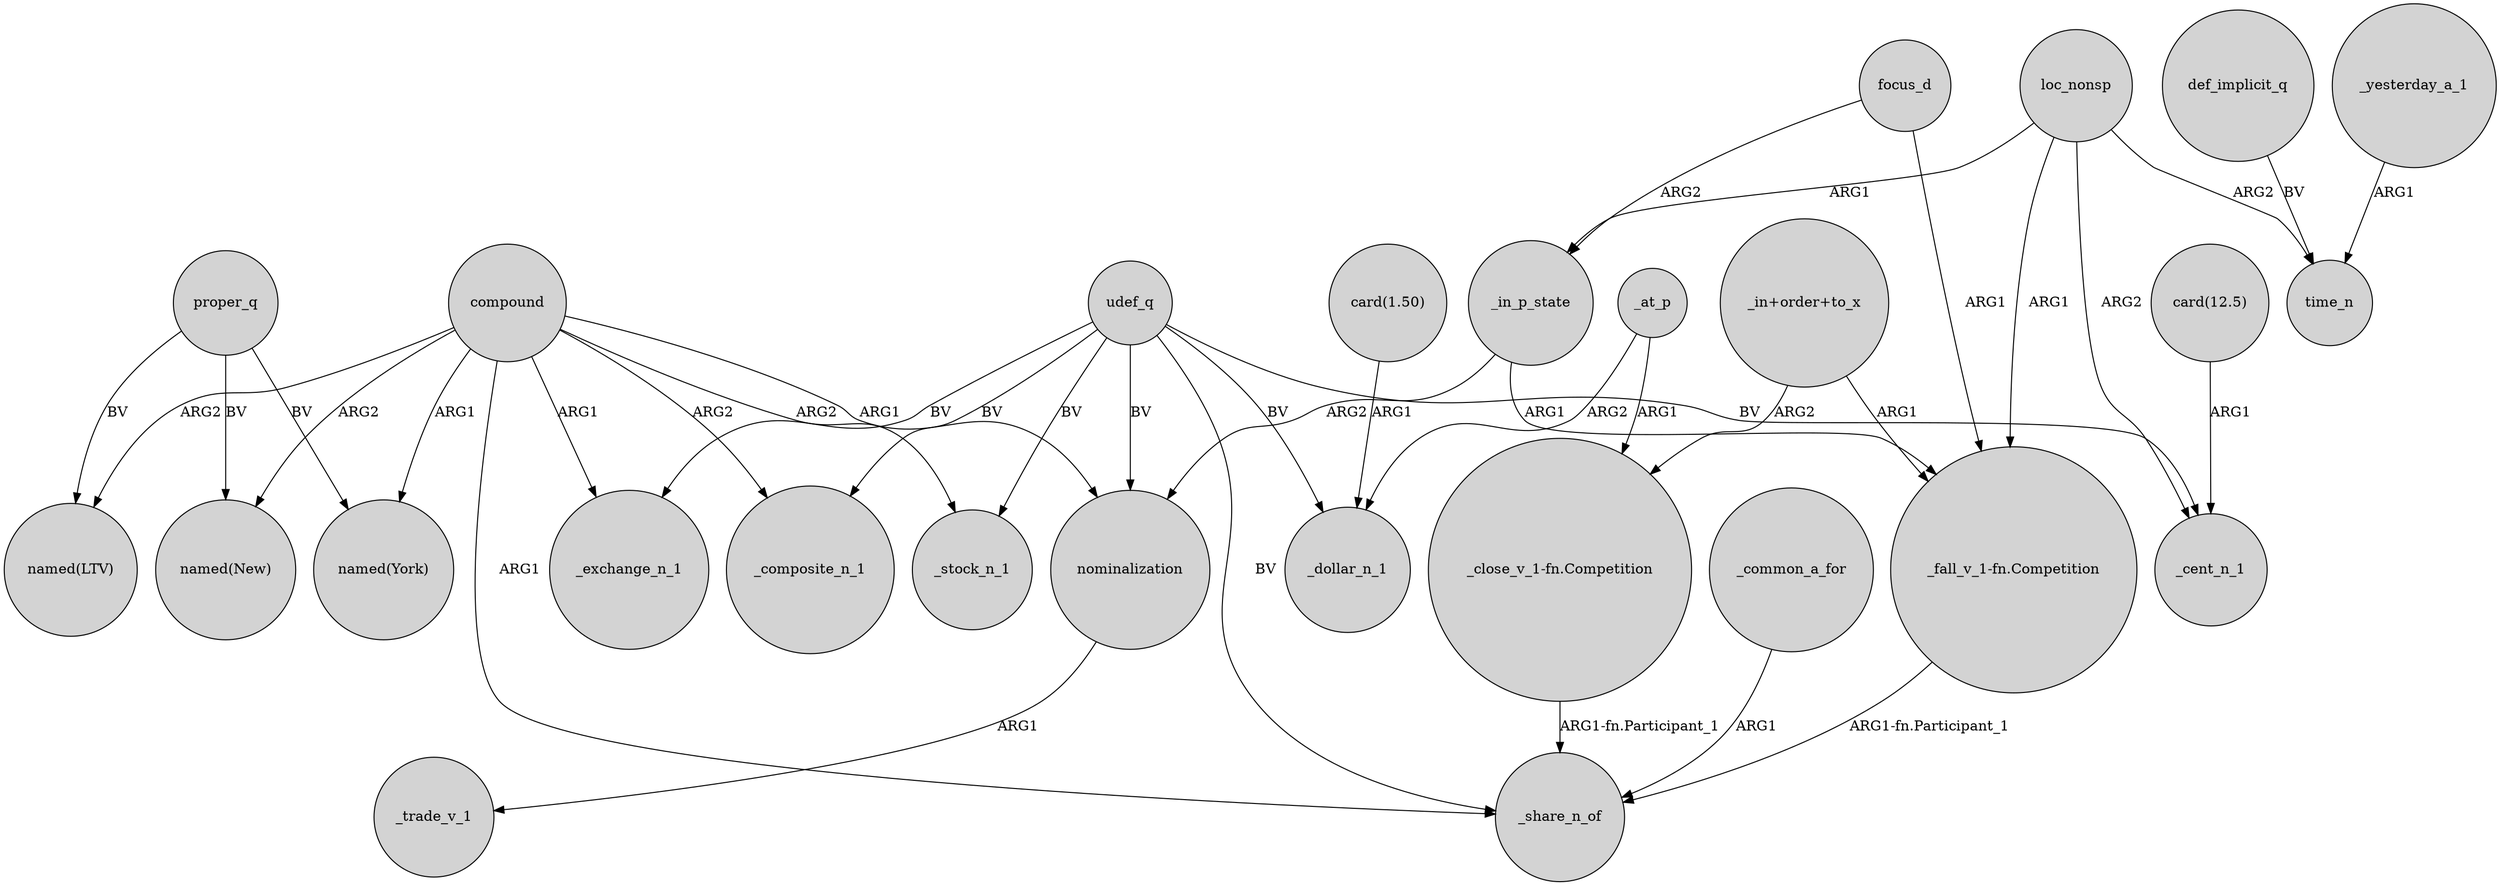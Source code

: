 digraph {
	node [shape=circle style=filled]
	_in_p_state -> nominalization [label=ARG2]
	"_in+order+to_x" -> "_fall_v_1-fn.Competition" [label=ARG1]
	focus_d -> _in_p_state [label=ARG2]
	_at_p -> "_close_v_1-fn.Competition" [label=ARG1]
	compound -> "named(New)" [label=ARG2]
	compound -> _share_n_of [label=ARG1]
	proper_q -> "named(New)" [label=BV]
	loc_nonsp -> "_fall_v_1-fn.Competition" [label=ARG1]
	udef_q -> nominalization [label=BV]
	udef_q -> _exchange_n_1 [label=BV]
	_common_a_for -> _share_n_of [label=ARG1]
	_yesterday_a_1 -> time_n [label=ARG1]
	"card(1.50)" -> _dollar_n_1 [label=ARG1]
	udef_q -> _cent_n_1 [label=BV]
	compound -> _exchange_n_1 [label=ARG1]
	loc_nonsp -> _cent_n_1 [label=ARG2]
	"_fall_v_1-fn.Competition" -> _share_n_of [label="ARG1-fn.Participant_1"]
	proper_q -> "named(York)" [label=BV]
	compound -> nominalization [label=ARG1]
	"card(12.5)" -> _cent_n_1 [label=ARG1]
	udef_q -> _stock_n_1 [label=BV]
	_at_p -> _dollar_n_1 [label=ARG2]
	udef_q -> _share_n_of [label=BV]
	compound -> _stock_n_1 [label=ARG2]
	udef_q -> _dollar_n_1 [label=BV]
	_in_p_state -> "_fall_v_1-fn.Competition" [label=ARG1]
	compound -> "named(LTV)" [label=ARG2]
	"_in+order+to_x" -> "_close_v_1-fn.Competition" [label=ARG2]
	udef_q -> _composite_n_1 [label=BV]
	focus_d -> "_fall_v_1-fn.Competition" [label=ARG1]
	loc_nonsp -> time_n [label=ARG2]
	compound -> "named(York)" [label=ARG1]
	def_implicit_q -> time_n [label=BV]
	loc_nonsp -> _in_p_state [label=ARG1]
	compound -> _composite_n_1 [label=ARG2]
	proper_q -> "named(LTV)" [label=BV]
	"_close_v_1-fn.Competition" -> _share_n_of [label="ARG1-fn.Participant_1"]
	nominalization -> _trade_v_1 [label=ARG1]
}
